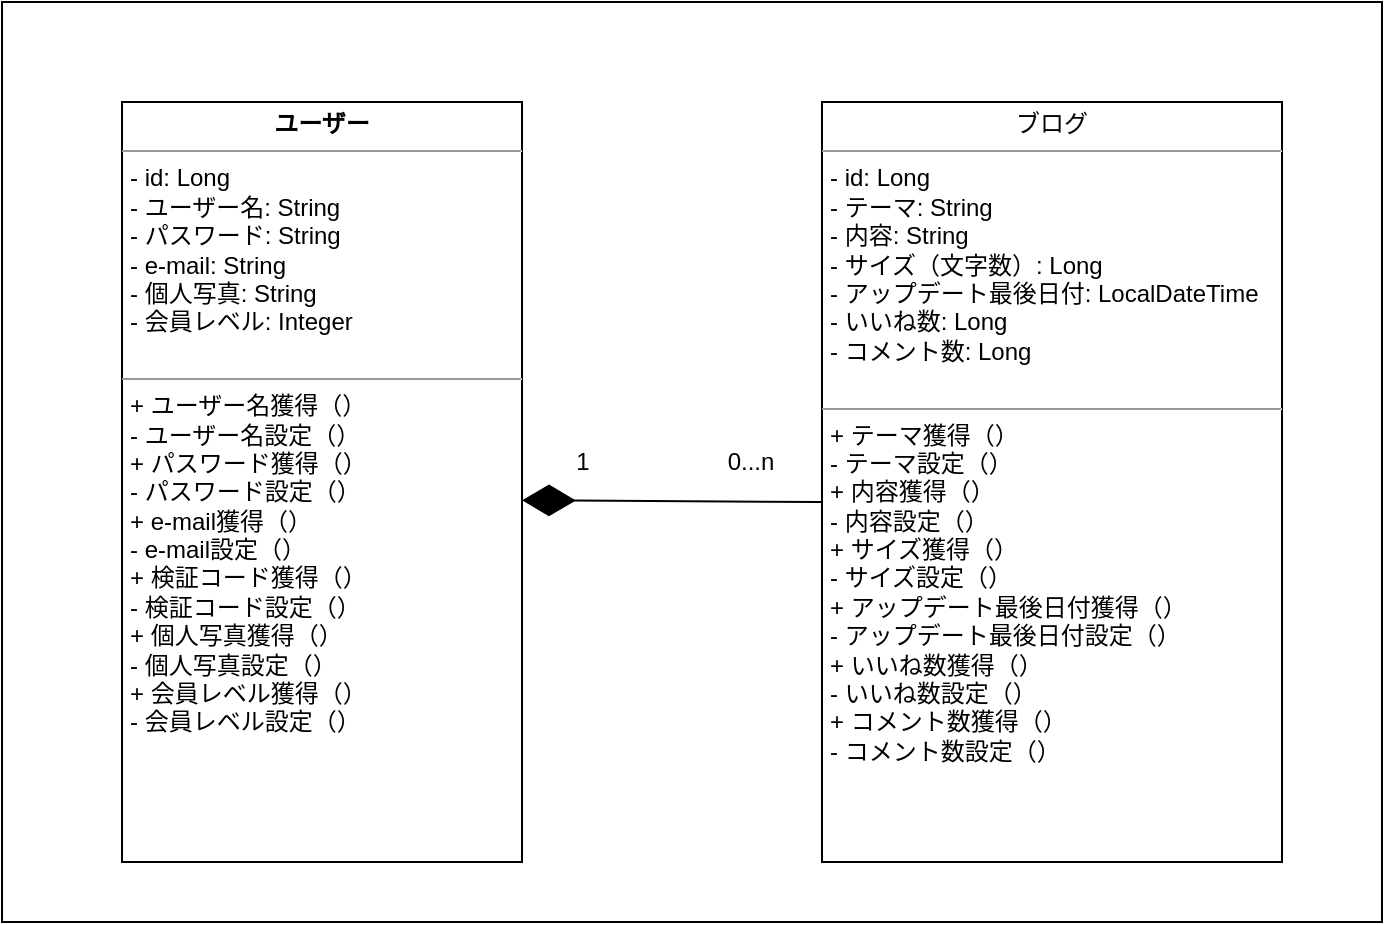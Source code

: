 <mxfile>
    <diagram id="avVG5mVH9uRIEWctIzHI" name="第 1 页">
        <mxGraphModel dx="898" dy="577" grid="1" gridSize="10" guides="1" tooltips="1" connect="1" arrows="1" fold="1" page="1" pageScale="1" pageWidth="827" pageHeight="1169" math="0" shadow="0">
            <root>
                <mxCell id="0"/>
                <mxCell id="1" parent="0"/>
                <mxCell id="11" value="" style="rounded=0;whiteSpace=wrap;html=1;" parent="1" vertex="1">
                    <mxGeometry x="60" y="40" width="690" height="460" as="geometry"/>
                </mxCell>
                <mxCell id="4" value="&lt;p style=&quot;text-align: center ; margin: 4px 0px 0px&quot;&gt;&lt;b&gt;ユーザー&lt;/b&gt;&lt;/p&gt;&lt;hr size=&quot;1&quot;&gt;&lt;p style=&quot;margin: 0px ; margin-left: 4px&quot;&gt;- id: Long&lt;/p&gt;&lt;p style=&quot;margin: 0px ; margin-left: 4px&quot;&gt;- ユーザー名: String&lt;/p&gt;&lt;p style=&quot;margin: 0px ; margin-left: 4px&quot;&gt;- パスワード: String&lt;/p&gt;&lt;p style=&quot;margin: 0px ; margin-left: 4px&quot;&gt;- e-mail: String&lt;/p&gt;&lt;p style=&quot;margin: 0px ; margin-left: 4px&quot;&gt;- 個人写真: String&lt;/p&gt;&lt;p style=&quot;margin: 0px ; margin-left: 4px&quot;&gt;- 会員レベル: Integer&lt;/p&gt;&lt;p style=&quot;margin: 0px ; margin-left: 4px&quot;&gt;&lt;br&gt;&lt;/p&gt;&lt;hr size=&quot;1&quot;&gt;&lt;p style=&quot;margin: 0px ; margin-left: 4px&quot;&gt;+ ユーザー名獲得（）&lt;/p&gt;&lt;p style=&quot;margin: 0px ; margin-left: 4px&quot;&gt;- ユーザー名設定（）&lt;/p&gt;&lt;p style=&quot;margin: 0px ; margin-left: 4px&quot;&gt;+ パスワード獲得（）&lt;/p&gt;&lt;p style=&quot;margin: 0px ; margin-left: 4px&quot;&gt;- パスワード設定（）&lt;/p&gt;&lt;p style=&quot;margin: 0px ; margin-left: 4px&quot;&gt;+ e-mail獲得（）&lt;/p&gt;&lt;p style=&quot;margin: 0px ; margin-left: 4px&quot;&gt;- e-mail設定（）&lt;/p&gt;&lt;p style=&quot;margin: 0px ; margin-left: 4px&quot;&gt;+ 検証コード獲得（）&lt;/p&gt;&lt;p style=&quot;margin: 0px ; margin-left: 4px&quot;&gt;- 検証コード設定（）&lt;/p&gt;&lt;p style=&quot;margin: 0px ; margin-left: 4px&quot;&gt;+ 個人写真獲得（）&lt;/p&gt;&lt;p style=&quot;margin: 0px ; margin-left: 4px&quot;&gt;- 個人写真設定（）&lt;/p&gt;&lt;p style=&quot;margin: 0px ; margin-left: 4px&quot;&gt;+ 会員レベル獲得（）&lt;/p&gt;&lt;p style=&quot;margin: 0px ; margin-left: 4px&quot;&gt;- 会員レベル設定（）&lt;/p&gt;&lt;p style=&quot;margin: 0px ; margin-left: 4px&quot;&gt;&lt;br&gt;&lt;/p&gt;&lt;p style=&quot;margin: 0px ; margin-left: 4px&quot;&gt;&lt;br&gt;&lt;/p&gt;" style="verticalAlign=top;align=left;overflow=fill;fontSize=12;fontFamily=Helvetica;html=1;" parent="1" vertex="1">
                    <mxGeometry x="120" y="90" width="200" height="380" as="geometry"/>
                </mxCell>
                <mxCell id="5" value="&lt;p style=&quot;margin: 0px ; margin-top: 4px ; text-align: center&quot;&gt;ブログ&lt;/p&gt;&lt;hr size=&quot;1&quot;&gt;&lt;p style=&quot;margin: 0px ; margin-left: 4px&quot;&gt;- id: Long&lt;/p&gt;&lt;p style=&quot;margin: 0px ; margin-left: 4px&quot;&gt;- テーマ: String&lt;/p&gt;&lt;p style=&quot;margin: 0px ; margin-left: 4px&quot;&gt;- 内容: String&lt;/p&gt;&lt;p style=&quot;margin: 0px ; margin-left: 4px&quot;&gt;- サイズ（文字数）: Long&lt;/p&gt;&lt;p style=&quot;margin: 0px ; margin-left: 4px&quot;&gt;- アップデート最後日付: LocalDateTime&lt;/p&gt;&lt;p style=&quot;margin: 0px ; margin-left: 4px&quot;&gt;- いいね数: Long&lt;/p&gt;&lt;p style=&quot;margin: 0px ; margin-left: 4px&quot;&gt;- コメント数: Long&lt;/p&gt;&lt;p style=&quot;margin: 0px ; margin-left: 4px&quot;&gt;&lt;br&gt;&lt;/p&gt;&lt;hr size=&quot;1&quot;&gt;&lt;p style=&quot;margin: 0px ; margin-left: 4px&quot;&gt;+ テーマ獲得（）&lt;/p&gt;&lt;p style=&quot;margin: 0px ; margin-left: 4px&quot;&gt;- テーマ設定（）&lt;/p&gt;&lt;p style=&quot;margin: 0px ; margin-left: 4px&quot;&gt;+ 内容獲得（）&lt;/p&gt;&lt;p style=&quot;margin: 0px ; margin-left: 4px&quot;&gt;- 内容設定（）&lt;/p&gt;&lt;p style=&quot;margin: 0px ; margin-left: 4px&quot;&gt;+ サイズ獲得（）&lt;/p&gt;&lt;p style=&quot;margin: 0px ; margin-left: 4px&quot;&gt;- サイズ設定（）&lt;/p&gt;&lt;p style=&quot;margin: 0px ; margin-left: 4px&quot;&gt;+ アップデート最後日付獲得（）&lt;/p&gt;&lt;p style=&quot;margin: 0px ; margin-left: 4px&quot;&gt;- アップデート最後日付設定（）&lt;/p&gt;&lt;p style=&quot;margin: 0px ; margin-left: 4px&quot;&gt;+ いいね数獲得（）&lt;/p&gt;&lt;p style=&quot;margin: 0px ; margin-left: 4px&quot;&gt;- いいね数設定（）&lt;/p&gt;&lt;p style=&quot;margin: 0px ; margin-left: 4px&quot;&gt;+ コメント数獲得（）&lt;/p&gt;&lt;p style=&quot;margin: 0px ; margin-left: 4px&quot;&gt;- コメント数設定（）&lt;/p&gt;&lt;p style=&quot;margin: 0px ; margin-left: 4px&quot;&gt;&lt;br&gt;&lt;/p&gt;" style="verticalAlign=top;align=left;overflow=fill;fontSize=12;fontFamily=Helvetica;html=1;" parent="1" vertex="1">
                    <mxGeometry x="470" y="90" width="230" height="380" as="geometry"/>
                </mxCell>
                <mxCell id="8" value="1" style="text;html=1;resizable=0;autosize=1;align=center;verticalAlign=middle;points=[];fillColor=none;strokeColor=none;rounded=0;" parent="1" vertex="1">
                    <mxGeometry x="340" y="260" width="20" height="20" as="geometry"/>
                </mxCell>
                <mxCell id="9" value="0...n" style="text;html=1;resizable=0;autosize=1;align=center;verticalAlign=middle;points=[];fillColor=none;strokeColor=none;rounded=0;" parent="1" vertex="1">
                    <mxGeometry x="414" y="260" width="40" height="20" as="geometry"/>
                </mxCell>
                <mxCell id="10" value="" style="endArrow=diamondThin;endFill=1;endSize=24;html=1;entryX=1;entryY=0.524;entryDx=0;entryDy=0;entryPerimeter=0;" parent="1" target="4" edge="1">
                    <mxGeometry width="160" relative="1" as="geometry">
                        <mxPoint x="470" y="290" as="sourcePoint"/>
                        <mxPoint x="340" y="290" as="targetPoint"/>
                    </mxGeometry>
                </mxCell>
            </root>
        </mxGraphModel>
    </diagram>
</mxfile>